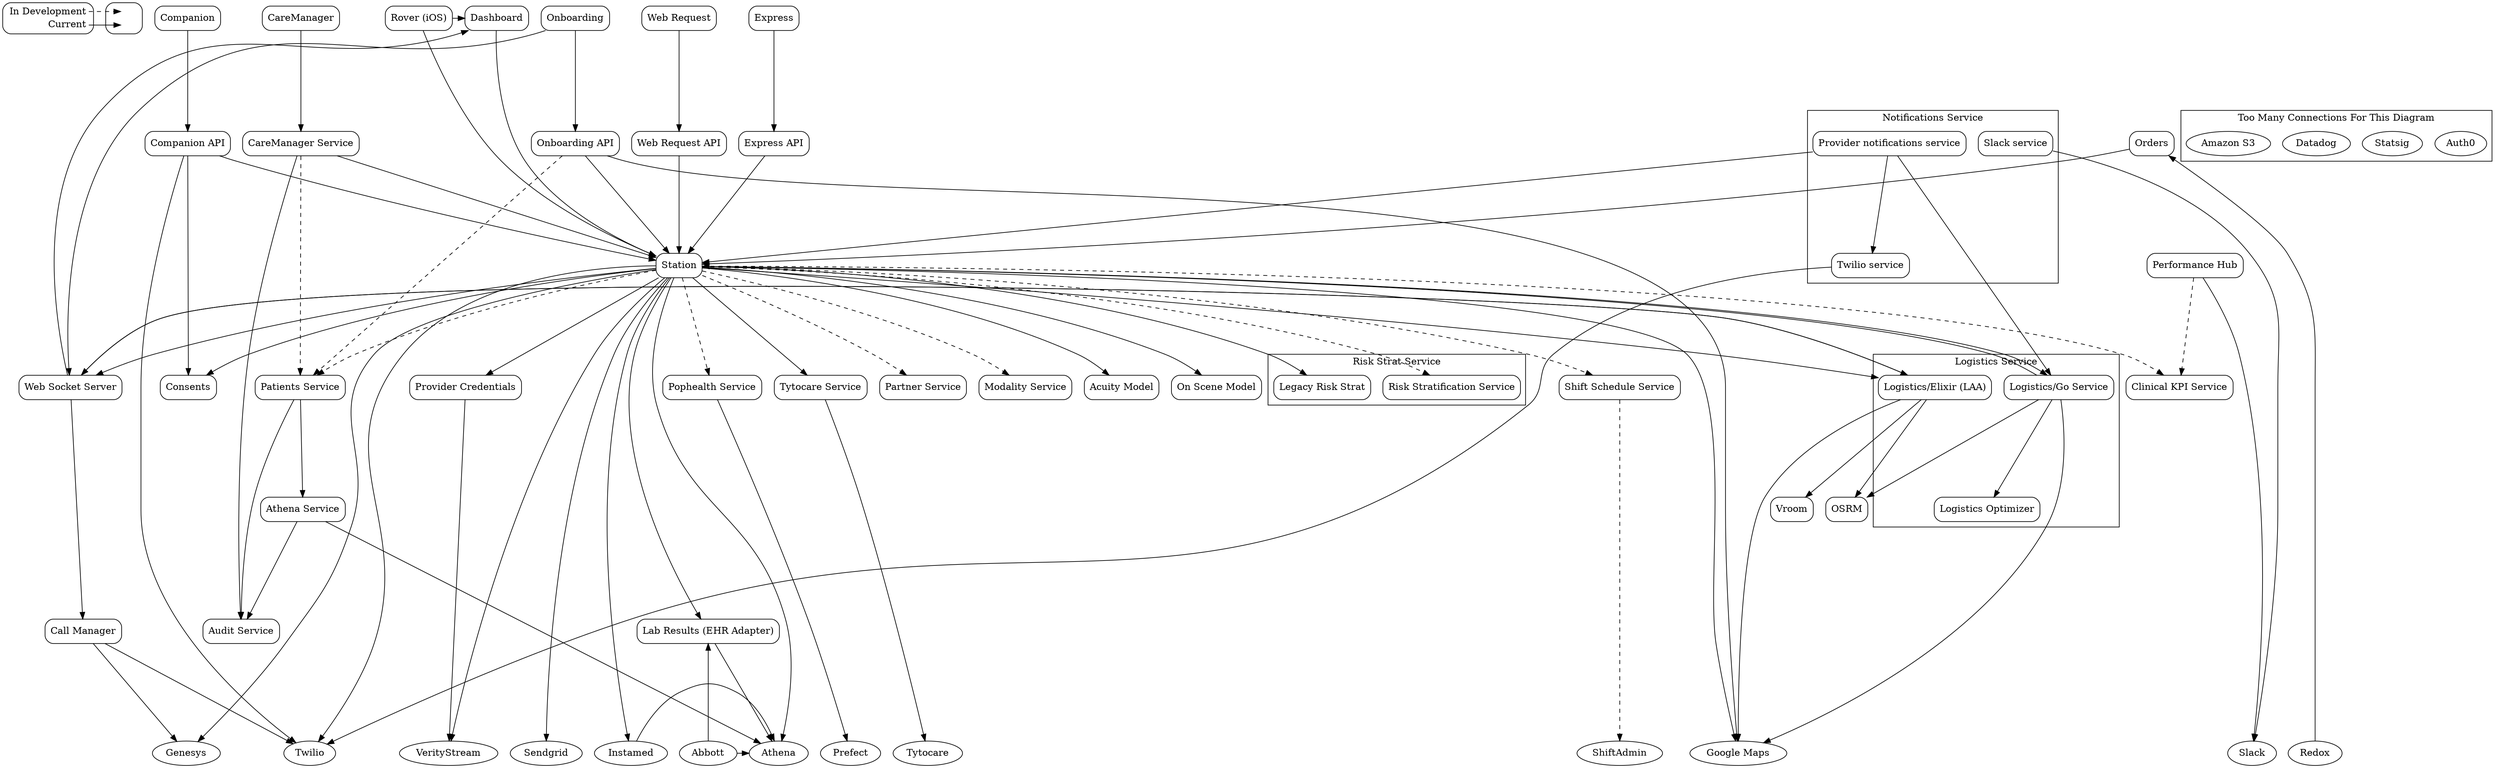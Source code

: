 digraph G {
  compound=true;
  graph [ranksep="2"];
  node [shape=box style=rounded];

  // Rounded Box = Internal Service
  // Ellipse = External Service
  // Dotted Line = To Be Implemented
  // Arrows just indicate connection and not directionality; most communication is 2-way.
  subgraph legend {
    label = "Legend";
    subgraph {
      rank = "source"
      // Legend Keys
      key [label=<<table border="0" cellpadding="2" cellspacing="0" cellborder="0">
        <tr><td align="right" port="i1">In Development</td></tr>
        <tr><td align="right" port="i2">Current</td></tr>
        </table>>]
      // Empty table to be a target for example arrows
      key2 [label=<<table border="0" cellpadding="2" cellspacing="0" cellborder="0">
        <tr><td port="i1">&nbsp;</td></tr>
        <tr><td port="i2">&nbsp;</td></tr>
        </table>>]
      key:i1 -> key2:i1 [style=dashed]
      key:i2 -> key2:i2
    }
  }

  audit_service [label="Audit Service"]
  wss [label="Web Socket Server"]
  station [label="Station"]

  subgraph frontend {
    label = "Frontend"
    rank = "source"
    companion [label="Companion"]
    onboarding_web [label="Onboarding"]
    consumer_web [label="Web Request"]
    express_web [label="Express"]
    dashboard [label="Dashboard"]
    caremanager [label="CareManager"]
    rover [label="Rover (iOS)"]
  }

  subgraph external {
    label = "External"
    rank = "sink"
    genesys [label="Genesys", shape="ellipse"]
    verity_stream [label="VerityStream", shape="ellipse"]
    tytocare [label="Tytocare", shape="ellipse"]
    shift_admin [label="ShiftAdmin", shape="ellipse"]
    sendgrid [label="Sendgrid", shape="ellipse"]
    twilio [label="Twilio", shape="ellipse"]
    redox [label="Redox", shape="ellipse"]
    abbott [label="Abbott", shape="ellipse"]
    athena [label="Athena", shape="ellipse"]
    prefect [label="Prefect", shape="ellipse"]
    slack [label="Slack", shape="ellipse"]
    instamed [label="Instamed", shape="ellipse"]
    google_maps [label="Google Maps", shape="ellipse"]
  }

  subgraph slack {
    label = "Slack"
    performance_hub [label="Performance Hub"]
  }

  subgraph calls {
    label = "Calls"
    call_manager [label="Call Manager"]
  }

  // Put services with tons of connections here
  // Adding these hinders readability rather than helps it
  subgraph cluster_universal {
    label = "Too Many Connections For This Diagram"
    auth0 [label="Auth0", shape="ellipse"]
    statsig [label="Statsig", shape="ellipse"]
    datadog [label="Datadog", shape="ellipse"]
    amazon_s3 [label="Amazon S3", shape="ellipse"]
  }

  subgraph api_gateway {
    label = "API Gateway"
    rank = "same"
    companion_api [label="Companion API"]
    onboarding_api [label="Onboarding API"]
    consumer_api [label="Web Request API"]
    express_api [label="Express API"]
  }

  subgraph partner {
    label = "Partner"
    pophealth_service [label="Pophealth Service"]
    partner_service [label="Partner Service"]
  }

  subgraph risk_acuity {
    label = "Risk Strat and Acuity"
    modality_service [label="Modality Service"]
    acuity_model [label="Acuity Model"]
    on_scene_model [label="On Scene Model"]
    subgraph cluster_risk_strat_service {
      label = "Risk Strat Service"
      risk_stratification_service [label="Risk Stratification Service"]
      turf_or_surf [label="Legacy Risk Strat"]
    }
  }

  subgraph logistics {
    label = "Logistics"
    subgraph cluster_logistics_service {
      label = "Logistics Service"
      logistics_laa [label="Logistics/Elixir (LAA)"]
      logistics_service [label="Logistics/Go Service"]
      logistics_optimizer [label="Logistics Optimizer"]
    }
    vroom [label="Vroom"]
    osrm [label="OSRM"]
  }

  subgraph provider {
    label = "Provider"
    clinical_kpi_service [label="Clinical KPI Service"]
    tytocare_service [label="Tytocare Service"]
    shift_schedule_service [label="Shift Schedule Service"]
  }

  subgraph patient {
    label = "Patient Records"
    athena_service [label="Athena Service"]
    patients_service [label="Patients Service"]
    caremanager_service [label="CareManager Service"]
    ehr_adapter [label="Lab Results (EHR Adapter)"]
  }

  subgraph caravan {
    label = "Caravan"
    consents [label="Consents"]
    orders [label="Orders"]
    provider_credentials [label="Provider Credentials"]
  }

  subgraph notifications {
    label = "Notifications"
    subgraph cluster_notifications_service {
      label = "Notifications Service"
      provider_notifications_service [label="Provider notifications service"]
      twilio_service [label="Twilio service"]
      slack_service [label="Slack service"]
    }
  }

  // Frontend
  companion -> companion_api
  onboarding_web -> onboarding_api
  onboarding_web -> wss
  consumer_web -> consumer_api
  {companion_api, onboarding_api, consumer_api} -> station
  onboarding_api -> google_maps
  express_web -> express_api
  express_api -> station
  dashboard -> station
  caremanager -> caremanager_service

  // Web Socket Server
  station -> wss
  wss -> dashboard
  wss -> logistics_laa
  wss -> call_manager

  // Station
  station -> {verity_stream, google_maps}
  rover -> {station, dashboard}

  // Patients
  station -> patients_service [style=dashed]
  patients_service -> athena_service
  caremanager_service -> station
  {caremanager_service, onboarding_api} -> patients_service [style=dashed]
  // Patients Legacy
  station -> {athena, ehr_adapter}
  athena_service -> athena
  ehr_adapter -> athena
  abbott -> ehr_adapter
  abbott -> athena

  // Billing
  station -> instamed
  instamed -> athena // via s3

  // Logistics
  station -> logistics_service
  logistics_service -> {osrm, google_maps, logistics_optimizer, station}
  // Logistics Legacy
  station -> logistics_laa
  logistics_laa -> {vroom, google_maps, osrm, wss}

  // Risk Strat and Acuity
  station -> {turf_or_surf, on_scene_model, acuity_model}
  station -> {risk_stratification_service, modality_service} [style=dashed]

  // Provider
  station -> {clinical_kpi_service, shift_schedule_service} [style=dashed]
  station -> tytocare_service
  tytocare_service -> tytocare
  shift_schedule_service -> shift_admin [style=dashed]

  // Partner
  station -> {pophealth_service, partner_service} [style=dashed]
  pophealth_service -> prefect

  // Caravan
  station -> {consents, provider_credentials}
  companion_api -> consents
  orders -> station
  redox -> orders
  provider_credentials -> verity_stream

  // Audit
  {caremanager_service, patients_service, athena_service} -> audit_service

  // Slack
  performance_hub -> clinical_kpi_service [style=dashed]
  performance_hub -> slack

  // Comms
  call_manager -> twilio
  companion_api -> twilio
  station -> twilio
  station -> sendgrid
  call_manager -> genesys
  station -> genesys

  // Notifications
  provider_notifications_service -> station
  provider_notifications_service -> logistics_service
  provider_notifications_service -> twilio_service
  twilio_service -> twilio
  slack_service -> slack
  // TODO
  // Billing/RCM
  // PCI Service
}
